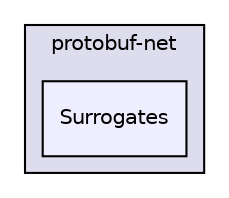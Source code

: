 digraph "Serializers/protobuf-net/Surrogates" {
  compound=true
  node [ fontsize="10", fontname="Helvetica"];
  edge [ labelfontsize="10", labelfontname="Helvetica"];
  subgraph clusterdir_e45ee73f26036c1dde3cbeccc28989cd {
    graph [ bgcolor="#ddddee", pencolor="black", label="protobuf-net" fontname="Helvetica", fontsize="10", URL="dir_e45ee73f26036c1dde3cbeccc28989cd.html"]
  dir_01d7880f7bf60f10826cd6ad6c82dea7 [shape=box, label="Surrogates", style="filled", fillcolor="#eeeeff", pencolor="black", URL="dir_01d7880f7bf60f10826cd6ad6c82dea7.html"];
  }
}
